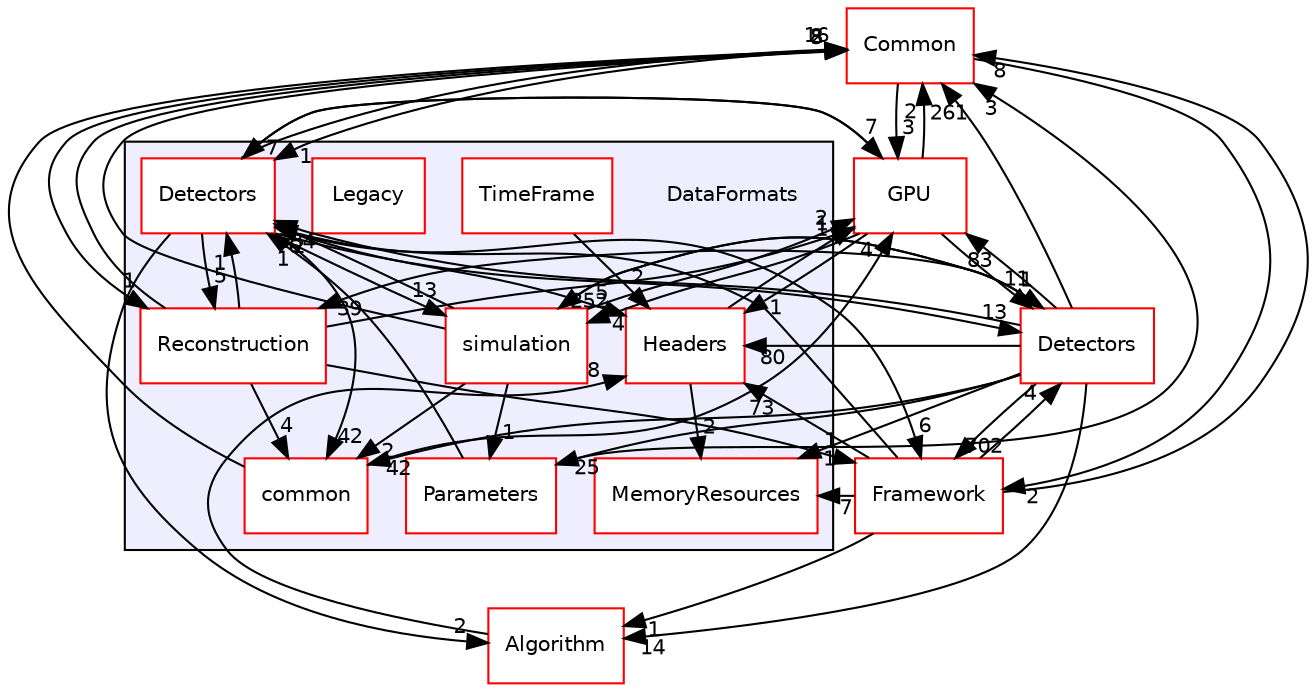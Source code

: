 digraph "/home/travis/build/AliceO2Group/AliceO2/DataFormats" {
  bgcolor=transparent;
  compound=true
  node [ fontsize="10", fontname="Helvetica"];
  edge [ labelfontsize="10", labelfontname="Helvetica"];
  subgraph clusterdir_2171f7ec022c5423887b07c69b2f5b48 {
    graph [ bgcolor="#eeeeff", pencolor="black", label="" URL="dir_2171f7ec022c5423887b07c69b2f5b48.html"];
    dir_2171f7ec022c5423887b07c69b2f5b48 [shape=plaintext label="DataFormats"];
    dir_7924ba4398ae4560cd37376e44666c6d [shape=box label="common" color="red" fillcolor="white" style="filled" URL="dir_7924ba4398ae4560cd37376e44666c6d.html"];
    dir_2801adc79bf3c286b1b479858d2cade4 [shape=box label="Detectors" color="red" fillcolor="white" style="filled" URL="dir_2801adc79bf3c286b1b479858d2cade4.html"];
    dir_183e7c4434404fe9096e1bd8673e1fcf [shape=box label="Headers" color="red" fillcolor="white" style="filled" URL="dir_183e7c4434404fe9096e1bd8673e1fcf.html"];
    dir_dfa95816b29f32ea9733fcc47ad2b363 [shape=box label="Legacy" color="red" fillcolor="white" style="filled" URL="dir_dfa95816b29f32ea9733fcc47ad2b363.html"];
    dir_0b530fc7dcf9a7fe279ee6facafec658 [shape=box label="MemoryResources" color="red" fillcolor="white" style="filled" URL="dir_0b530fc7dcf9a7fe279ee6facafec658.html"];
    dir_d462256f2f72f303235b8fb5b5a9f479 [shape=box label="Parameters" color="red" fillcolor="white" style="filled" URL="dir_d462256f2f72f303235b8fb5b5a9f479.html"];
    dir_d269712cc31e133b892a3b3f6424741a [shape=box label="Reconstruction" color="red" fillcolor="white" style="filled" URL="dir_d269712cc31e133b892a3b3f6424741a.html"];
    dir_047746f9f311f49446db9474b7431d0d [shape=box label="simulation" color="red" fillcolor="white" style="filled" URL="dir_047746f9f311f49446db9474b7431d0d.html"];
    dir_938f0f489a9afdd9521c88acbea7d897 [shape=box label="TimeFrame" color="red" fillcolor="white" style="filled" URL="dir_938f0f489a9afdd9521c88acbea7d897.html"];
  }
  dir_4ab6b4cc6a7edbff49100e9123df213f [shape=box label="Common" color="red" URL="dir_4ab6b4cc6a7edbff49100e9123df213f.html"];
  dir_051dca18e802f8e9474f2e30d29c04e0 [shape=box label="Detectors" color="red" URL="dir_051dca18e802f8e9474f2e30d29c04e0.html"];
  dir_8ba487e25de5ee77e05e9dce7582cb98 [shape=box label="Algorithm" color="red" URL="dir_8ba487e25de5ee77e05e9dce7582cb98.html"];
  dir_f511f1e9c03c071966ae594f00bbc5e0 [shape=box label="GPU" color="red" URL="dir_f511f1e9c03c071966ae594f00bbc5e0.html"];
  dir_bcbb2cf9a3d3d83e5515c82071a07177 [shape=box label="Framework" color="red" URL="dir_bcbb2cf9a3d3d83e5515c82071a07177.html"];
  dir_d269712cc31e133b892a3b3f6424741a->dir_4ab6b4cc6a7edbff49100e9123df213f [headlabel="8", labeldistance=1.5 headhref="dir_000230_000027.html"];
  dir_d269712cc31e133b892a3b3f6424741a->dir_2801adc79bf3c286b1b479858d2cade4 [headlabel="1", labeldistance=1.5 headhref="dir_000230_000086.html"];
  dir_d269712cc31e133b892a3b3f6424741a->dir_7924ba4398ae4560cd37376e44666c6d [headlabel="4", labeldistance=1.5 headhref="dir_000230_000077.html"];
  dir_d269712cc31e133b892a3b3f6424741a->dir_f511f1e9c03c071966ae594f00bbc5e0 [headlabel="1", labeldistance=1.5 headhref="dir_000230_000667.html"];
  dir_d269712cc31e133b892a3b3f6424741a->dir_bcbb2cf9a3d3d83e5515c82071a07177 [headlabel="1", labeldistance=1.5 headhref="dir_000230_000013.html"];
  dir_4ab6b4cc6a7edbff49100e9123df213f->dir_d269712cc31e133b892a3b3f6424741a [headlabel="1", labeldistance=1.5 headhref="dir_000027_000230.html"];
  dir_4ab6b4cc6a7edbff49100e9123df213f->dir_2801adc79bf3c286b1b479858d2cade4 [headlabel="1", labeldistance=1.5 headhref="dir_000027_000086.html"];
  dir_4ab6b4cc6a7edbff49100e9123df213f->dir_f511f1e9c03c071966ae594f00bbc5e0 [headlabel="3", labeldistance=1.5 headhref="dir_000027_000667.html"];
  dir_4ab6b4cc6a7edbff49100e9123df213f->dir_bcbb2cf9a3d3d83e5515c82071a07177 [headlabel="2", labeldistance=1.5 headhref="dir_000027_000013.html"];
  dir_2801adc79bf3c286b1b479858d2cade4->dir_d269712cc31e133b892a3b3f6424741a [headlabel="5", labeldistance=1.5 headhref="dir_000086_000230.html"];
  dir_2801adc79bf3c286b1b479858d2cade4->dir_4ab6b4cc6a7edbff49100e9123df213f [headlabel="16", labeldistance=1.5 headhref="dir_000086_000027.html"];
  dir_2801adc79bf3c286b1b479858d2cade4->dir_051dca18e802f8e9474f2e30d29c04e0 [headlabel="13", labeldistance=1.5 headhref="dir_000086_000039.html"];
  dir_2801adc79bf3c286b1b479858d2cade4->dir_183e7c4434404fe9096e1bd8673e1fcf [headlabel="5", labeldistance=1.5 headhref="dir_000086_000080.html"];
  dir_2801adc79bf3c286b1b479858d2cade4->dir_8ba487e25de5ee77e05e9dce7582cb98 [headlabel="2", labeldistance=1.5 headhref="dir_000086_000000.html"];
  dir_2801adc79bf3c286b1b479858d2cade4->dir_047746f9f311f49446db9474b7431d0d [headlabel="13", labeldistance=1.5 headhref="dir_000086_000244.html"];
  dir_2801adc79bf3c286b1b479858d2cade4->dir_7924ba4398ae4560cd37376e44666c6d [headlabel="42", labeldistance=1.5 headhref="dir_000086_000077.html"];
  dir_2801adc79bf3c286b1b479858d2cade4->dir_f511f1e9c03c071966ae594f00bbc5e0 [headlabel="7", labeldistance=1.5 headhref="dir_000086_000667.html"];
  dir_2801adc79bf3c286b1b479858d2cade4->dir_bcbb2cf9a3d3d83e5515c82071a07177 [headlabel="6", labeldistance=1.5 headhref="dir_000086_000013.html"];
  dir_051dca18e802f8e9474f2e30d29c04e0->dir_d269712cc31e133b892a3b3f6424741a [headlabel="39", labeldistance=1.5 headhref="dir_000039_000230.html"];
  dir_051dca18e802f8e9474f2e30d29c04e0->dir_0b530fc7dcf9a7fe279ee6facafec658 [headlabel="1", labeldistance=1.5 headhref="dir_000039_000252.html"];
  dir_051dca18e802f8e9474f2e30d29c04e0->dir_4ab6b4cc6a7edbff49100e9123df213f [headlabel="261", labeldistance=1.5 headhref="dir_000039_000027.html"];
  dir_051dca18e802f8e9474f2e30d29c04e0->dir_2801adc79bf3c286b1b479858d2cade4 [headlabel="534", labeldistance=1.5 headhref="dir_000039_000086.html"];
  dir_051dca18e802f8e9474f2e30d29c04e0->dir_183e7c4434404fe9096e1bd8673e1fcf [headlabel="80", labeldistance=1.5 headhref="dir_000039_000080.html"];
  dir_051dca18e802f8e9474f2e30d29c04e0->dir_8ba487e25de5ee77e05e9dce7582cb98 [headlabel="14", labeldistance=1.5 headhref="dir_000039_000000.html"];
  dir_051dca18e802f8e9474f2e30d29c04e0->dir_047746f9f311f49446db9474b7431d0d [headlabel="252", labeldistance=1.5 headhref="dir_000039_000244.html"];
  dir_051dca18e802f8e9474f2e30d29c04e0->dir_d462256f2f72f303235b8fb5b5a9f479 [headlabel="25", labeldistance=1.5 headhref="dir_000039_000257.html"];
  dir_051dca18e802f8e9474f2e30d29c04e0->dir_7924ba4398ae4560cd37376e44666c6d [headlabel="42", labeldistance=1.5 headhref="dir_000039_000077.html"];
  dir_051dca18e802f8e9474f2e30d29c04e0->dir_f511f1e9c03c071966ae594f00bbc5e0 [headlabel="83", labeldistance=1.5 headhref="dir_000039_000667.html"];
  dir_051dca18e802f8e9474f2e30d29c04e0->dir_bcbb2cf9a3d3d83e5515c82071a07177 [headlabel="702", labeldistance=1.5 headhref="dir_000039_000013.html"];
  dir_183e7c4434404fe9096e1bd8673e1fcf->dir_0b530fc7dcf9a7fe279ee6facafec658 [headlabel="2", labeldistance=1.5 headhref="dir_000080_000252.html"];
  dir_183e7c4434404fe9096e1bd8673e1fcf->dir_f511f1e9c03c071966ae594f00bbc5e0 [headlabel="1", labeldistance=1.5 headhref="dir_000080_000667.html"];
  dir_8ba487e25de5ee77e05e9dce7582cb98->dir_183e7c4434404fe9096e1bd8673e1fcf [headlabel="8", labeldistance=1.5 headhref="dir_000000_000080.html"];
  dir_047746f9f311f49446db9474b7431d0d->dir_4ab6b4cc6a7edbff49100e9123df213f [headlabel="5", labeldistance=1.5 headhref="dir_000244_000027.html"];
  dir_047746f9f311f49446db9474b7431d0d->dir_2801adc79bf3c286b1b479858d2cade4 [headlabel="6", labeldistance=1.5 headhref="dir_000244_000086.html"];
  dir_047746f9f311f49446db9474b7431d0d->dir_051dca18e802f8e9474f2e30d29c04e0 [headlabel="1", labeldistance=1.5 headhref="dir_000244_000039.html"];
  dir_047746f9f311f49446db9474b7431d0d->dir_d462256f2f72f303235b8fb5b5a9f479 [headlabel="1", labeldistance=1.5 headhref="dir_000244_000257.html"];
  dir_047746f9f311f49446db9474b7431d0d->dir_7924ba4398ae4560cd37376e44666c6d [headlabel="2", labeldistance=1.5 headhref="dir_000244_000077.html"];
  dir_047746f9f311f49446db9474b7431d0d->dir_f511f1e9c03c071966ae594f00bbc5e0 [headlabel="2", labeldistance=1.5 headhref="dir_000244_000667.html"];
  dir_d462256f2f72f303235b8fb5b5a9f479->dir_4ab6b4cc6a7edbff49100e9123df213f [headlabel="3", labeldistance=1.5 headhref="dir_000257_000027.html"];
  dir_d462256f2f72f303235b8fb5b5a9f479->dir_2801adc79bf3c286b1b479858d2cade4 [headlabel="1", labeldistance=1.5 headhref="dir_000257_000086.html"];
  dir_938f0f489a9afdd9521c88acbea7d897->dir_183e7c4434404fe9096e1bd8673e1fcf [headlabel="2", labeldistance=1.5 headhref="dir_000268_000080.html"];
  dir_7924ba4398ae4560cd37376e44666c6d->dir_4ab6b4cc6a7edbff49100e9123df213f [headlabel="2", labeldistance=1.5 headhref="dir_000077_000027.html"];
  dir_7924ba4398ae4560cd37376e44666c6d->dir_f511f1e9c03c071966ae594f00bbc5e0 [headlabel="4", labeldistance=1.5 headhref="dir_000077_000667.html"];
  dir_f511f1e9c03c071966ae594f00bbc5e0->dir_4ab6b4cc6a7edbff49100e9123df213f [headlabel="2", labeldistance=1.5 headhref="dir_000667_000027.html"];
  dir_f511f1e9c03c071966ae594f00bbc5e0->dir_2801adc79bf3c286b1b479858d2cade4 [headlabel="7", labeldistance=1.5 headhref="dir_000667_000086.html"];
  dir_f511f1e9c03c071966ae594f00bbc5e0->dir_051dca18e802f8e9474f2e30d29c04e0 [headlabel="11", labeldistance=1.5 headhref="dir_000667_000039.html"];
  dir_f511f1e9c03c071966ae594f00bbc5e0->dir_183e7c4434404fe9096e1bd8673e1fcf [headlabel="1", labeldistance=1.5 headhref="dir_000667_000080.html"];
  dir_f511f1e9c03c071966ae594f00bbc5e0->dir_047746f9f311f49446db9474b7431d0d [headlabel="4", labeldistance=1.5 headhref="dir_000667_000244.html"];
  dir_bcbb2cf9a3d3d83e5515c82071a07177->dir_0b530fc7dcf9a7fe279ee6facafec658 [headlabel="7", labeldistance=1.5 headhref="dir_000013_000252.html"];
  dir_bcbb2cf9a3d3d83e5515c82071a07177->dir_4ab6b4cc6a7edbff49100e9123df213f [headlabel="8", labeldistance=1.5 headhref="dir_000013_000027.html"];
  dir_bcbb2cf9a3d3d83e5515c82071a07177->dir_2801adc79bf3c286b1b479858d2cade4 [headlabel="2", labeldistance=1.5 headhref="dir_000013_000086.html"];
  dir_bcbb2cf9a3d3d83e5515c82071a07177->dir_051dca18e802f8e9474f2e30d29c04e0 [headlabel="4", labeldistance=1.5 headhref="dir_000013_000039.html"];
  dir_bcbb2cf9a3d3d83e5515c82071a07177->dir_183e7c4434404fe9096e1bd8673e1fcf [headlabel="73", labeldistance=1.5 headhref="dir_000013_000080.html"];
  dir_bcbb2cf9a3d3d83e5515c82071a07177->dir_8ba487e25de5ee77e05e9dce7582cb98 [headlabel="1", labeldistance=1.5 headhref="dir_000013_000000.html"];
}
